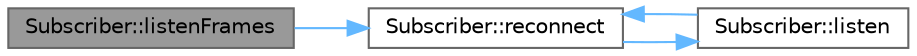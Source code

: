 digraph "Subscriber::listenFrames"
{
 // LATEX_PDF_SIZE
  bgcolor="transparent";
  edge [fontname=Helvetica,fontsize=10,labelfontname=Helvetica,labelfontsize=10];
  node [fontname=Helvetica,fontsize=10,shape=box,height=0.2,width=0.4];
  rankdir="LR";
  Node1 [id="Node000001",label="Subscriber::listenFrames",height=0.2,width=0.4,color="gray40", fillcolor="grey60", style="filled", fontcolor="black",tooltip=" "];
  Node1 -> Node2 [id="edge1_Node000001_Node000002",color="steelblue1",style="solid",tooltip=" "];
  Node2 [id="Node000002",label="Subscriber::reconnect",height=0.2,width=0.4,color="grey40", fillcolor="white", style="filled",URL="$classSubscriber.html#a36310cfe69912785375309c9daa1a747",tooltip=" "];
  Node2 -> Node3 [id="edge2_Node000002_Node000003",color="steelblue1",style="solid",tooltip=" "];
  Node3 [id="Node000003",label="Subscriber::listen",height=0.2,width=0.4,color="grey40", fillcolor="white", style="filled",URL="$classSubscriber.html#af22edf0ed51cb6a0a33d4dcfb6bc266a",tooltip=" "];
  Node3 -> Node2 [id="edge3_Node000003_Node000002",color="steelblue1",style="solid",tooltip=" "];
}
